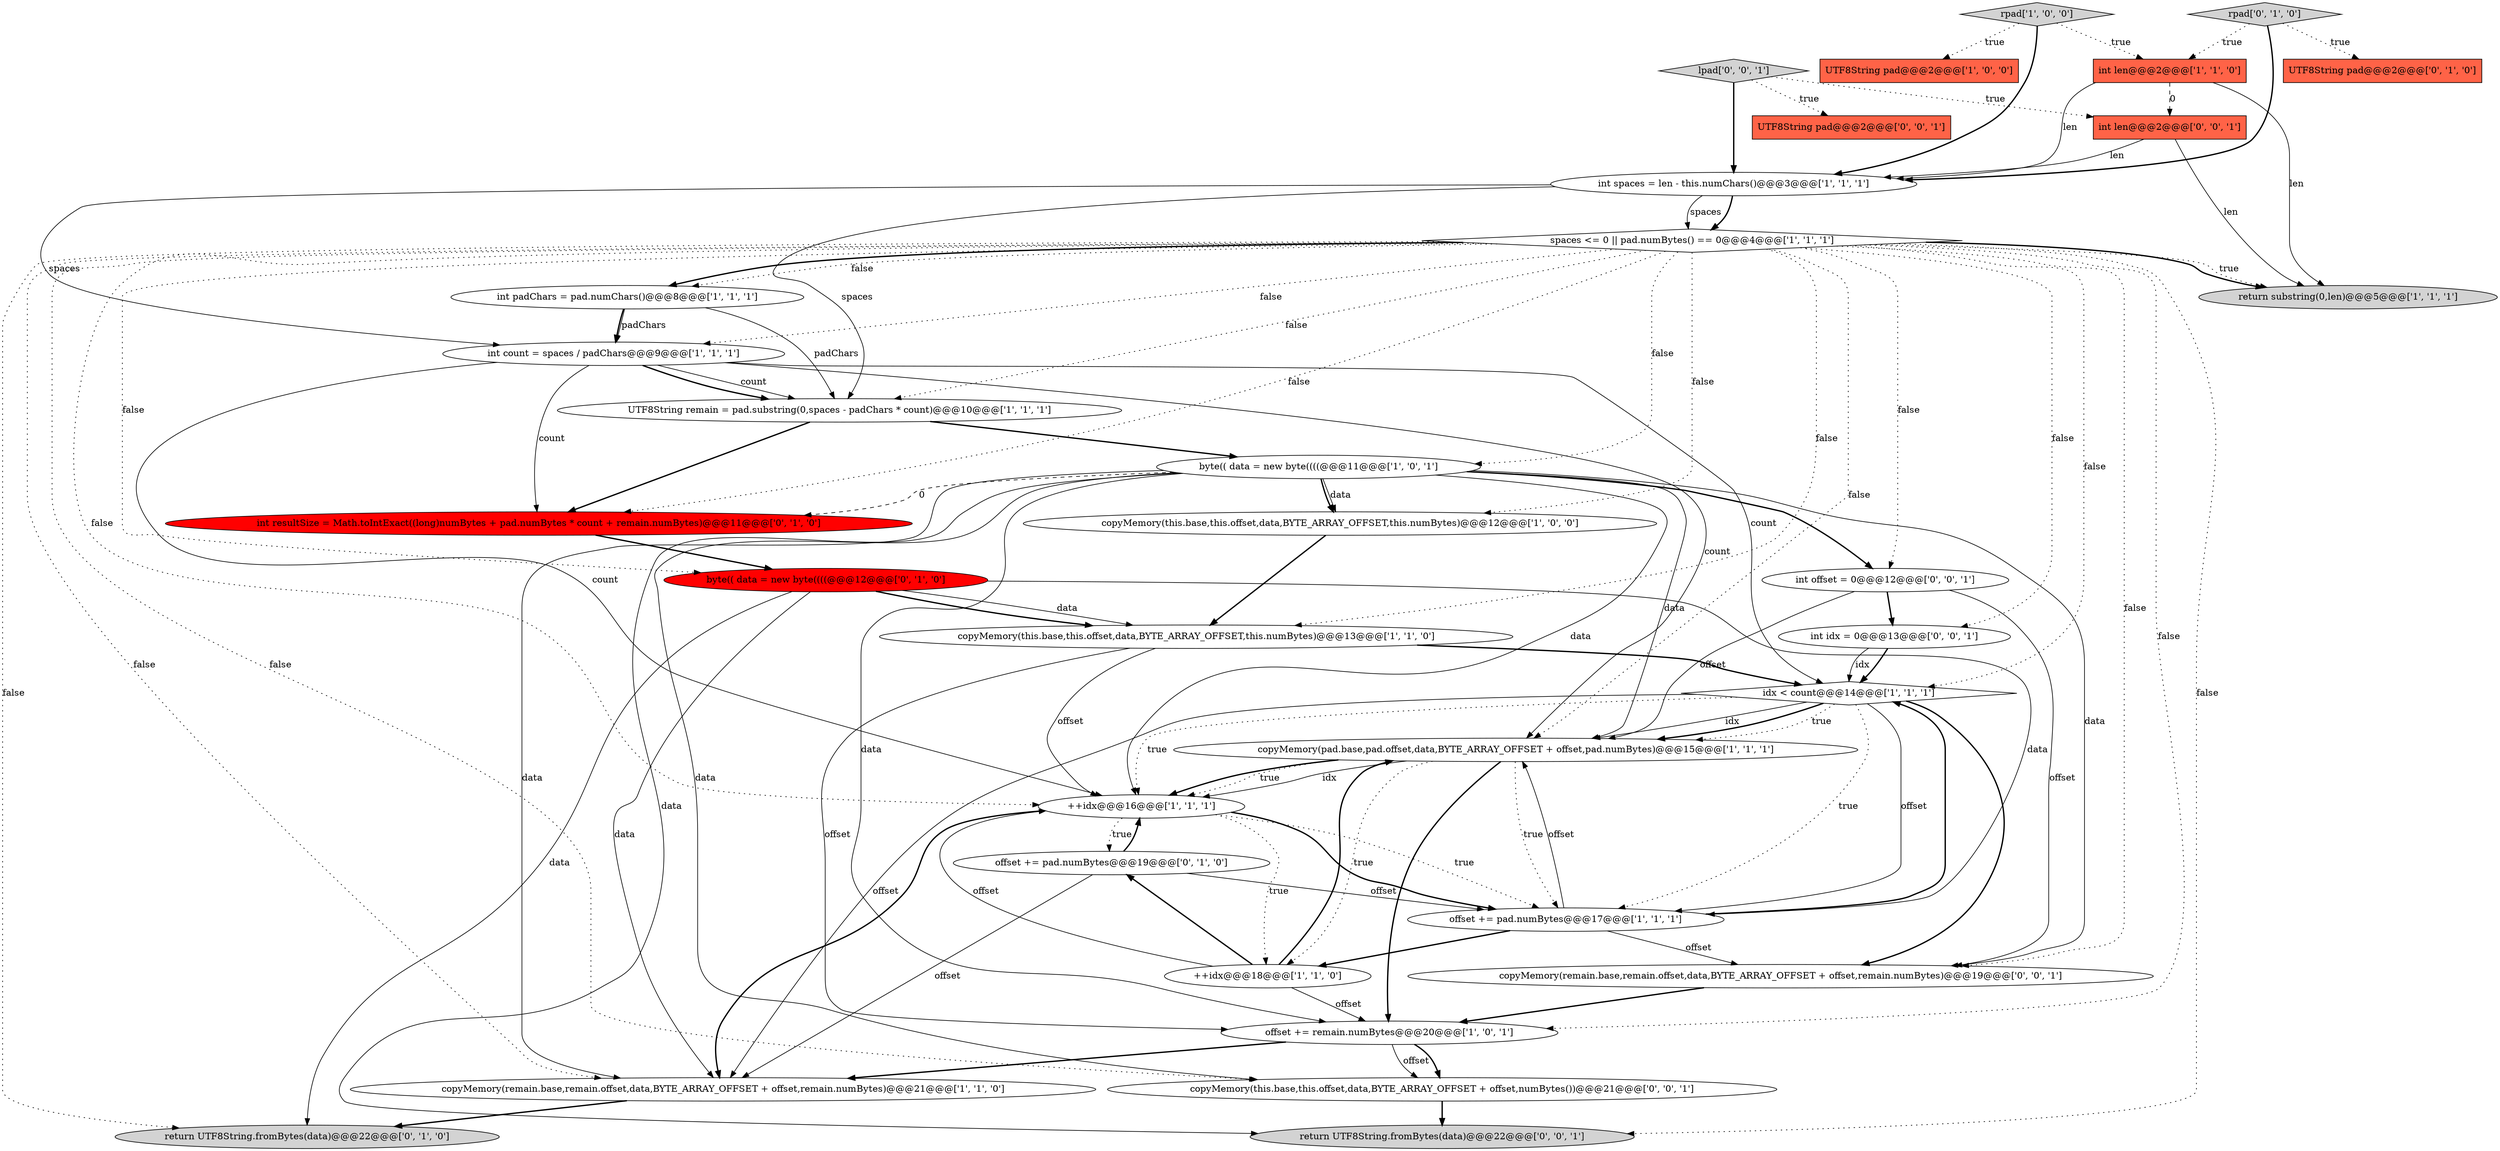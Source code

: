 digraph {
14 [style = filled, label = "byte(( data = new byte((((@@@11@@@['1', '0', '1']", fillcolor = white, shape = ellipse image = "AAA0AAABBB1BBB"];
27 [style = filled, label = "lpad['0', '0', '1']", fillcolor = lightgray, shape = diamond image = "AAA0AAABBB3BBB"];
7 [style = filled, label = "UTF8String pad@@@2@@@['1', '0', '0']", fillcolor = tomato, shape = box image = "AAA0AAABBB1BBB"];
8 [style = filled, label = "UTF8String remain = pad.substring(0,spaces - padChars * count)@@@10@@@['1', '1', '1']", fillcolor = white, shape = ellipse image = "AAA0AAABBB1BBB"];
10 [style = filled, label = "copyMemory(this.base,this.offset,data,BYTE_ARRAY_OFFSET,this.numBytes)@@@13@@@['1', '1', '0']", fillcolor = white, shape = ellipse image = "AAA0AAABBB1BBB"];
24 [style = filled, label = "int resultSize = Math.toIntExact((long)numBytes + pad.numBytes * count + remain.numBytes)@@@11@@@['0', '1', '0']", fillcolor = red, shape = ellipse image = "AAA1AAABBB2BBB"];
29 [style = filled, label = "int len@@@2@@@['0', '0', '1']", fillcolor = tomato, shape = box image = "AAA0AAABBB3BBB"];
11 [style = filled, label = "int padChars = pad.numChars()@@@8@@@['1', '1', '1']", fillcolor = white, shape = ellipse image = "AAA0AAABBB1BBB"];
32 [style = filled, label = "copyMemory(this.base,this.offset,data,BYTE_ARRAY_OFFSET + offset,numBytes())@@@21@@@['0', '0', '1']", fillcolor = white, shape = ellipse image = "AAA0AAABBB3BBB"];
30 [style = filled, label = "int idx = 0@@@13@@@['0', '0', '1']", fillcolor = white, shape = ellipse image = "AAA0AAABBB3BBB"];
12 [style = filled, label = "copyMemory(this.base,this.offset,data,BYTE_ARRAY_OFFSET,this.numBytes)@@@12@@@['1', '0', '0']", fillcolor = white, shape = ellipse image = "AAA0AAABBB1BBB"];
22 [style = filled, label = "byte(( data = new byte((((@@@12@@@['0', '1', '0']", fillcolor = red, shape = ellipse image = "AAA1AAABBB2BBB"];
23 [style = filled, label = "offset += pad.numBytes@@@19@@@['0', '1', '0']", fillcolor = white, shape = ellipse image = "AAA0AAABBB2BBB"];
21 [style = filled, label = "return UTF8String.fromBytes(data)@@@22@@@['0', '1', '0']", fillcolor = lightgray, shape = ellipse image = "AAA0AAABBB2BBB"];
18 [style = filled, label = "idx < count@@@14@@@['1', '1', '1']", fillcolor = white, shape = diamond image = "AAA0AAABBB1BBB"];
0 [style = filled, label = "spaces <= 0 || pad.numBytes() == 0@@@4@@@['1', '1', '1']", fillcolor = white, shape = diamond image = "AAA0AAABBB1BBB"];
19 [style = filled, label = "UTF8String pad@@@2@@@['0', '1', '0']", fillcolor = tomato, shape = box image = "AAA0AAABBB2BBB"];
17 [style = filled, label = "copyMemory(remain.base,remain.offset,data,BYTE_ARRAY_OFFSET + offset,remain.numBytes)@@@21@@@['1', '1', '0']", fillcolor = white, shape = ellipse image = "AAA0AAABBB1BBB"];
9 [style = filled, label = "int len@@@2@@@['1', '1', '0']", fillcolor = tomato, shape = box image = "AAA0AAABBB1BBB"];
31 [style = filled, label = "int offset = 0@@@12@@@['0', '0', '1']", fillcolor = white, shape = ellipse image = "AAA0AAABBB3BBB"];
15 [style = filled, label = "copyMemory(pad.base,pad.offset,data,BYTE_ARRAY_OFFSET + offset,pad.numBytes)@@@15@@@['1', '1', '1']", fillcolor = white, shape = ellipse image = "AAA0AAABBB1BBB"];
1 [style = filled, label = "++idx@@@16@@@['1', '1', '1']", fillcolor = white, shape = ellipse image = "AAA0AAABBB1BBB"];
4 [style = filled, label = "offset += remain.numBytes@@@20@@@['1', '0', '1']", fillcolor = white, shape = ellipse image = "AAA0AAABBB1BBB"];
26 [style = filled, label = "copyMemory(remain.base,remain.offset,data,BYTE_ARRAY_OFFSET + offset,remain.numBytes)@@@19@@@['0', '0', '1']", fillcolor = white, shape = ellipse image = "AAA0AAABBB3BBB"];
3 [style = filled, label = "int spaces = len - this.numChars()@@@3@@@['1', '1', '1']", fillcolor = white, shape = ellipse image = "AAA0AAABBB1BBB"];
6 [style = filled, label = "rpad['1', '0', '0']", fillcolor = lightgray, shape = diamond image = "AAA0AAABBB1BBB"];
28 [style = filled, label = "UTF8String pad@@@2@@@['0', '0', '1']", fillcolor = tomato, shape = box image = "AAA0AAABBB3BBB"];
2 [style = filled, label = "offset += pad.numBytes@@@17@@@['1', '1', '1']", fillcolor = white, shape = ellipse image = "AAA0AAABBB1BBB"];
16 [style = filled, label = "return substring(0,len)@@@5@@@['1', '1', '1']", fillcolor = lightgray, shape = ellipse image = "AAA0AAABBB1BBB"];
20 [style = filled, label = "rpad['0', '1', '0']", fillcolor = lightgray, shape = diamond image = "AAA0AAABBB2BBB"];
13 [style = filled, label = "int count = spaces / padChars@@@9@@@['1', '1', '1']", fillcolor = white, shape = ellipse image = "AAA0AAABBB1BBB"];
5 [style = filled, label = "++idx@@@18@@@['1', '1', '0']", fillcolor = white, shape = ellipse image = "AAA0AAABBB1BBB"];
25 [style = filled, label = "return UTF8String.fromBytes(data)@@@22@@@['0', '0', '1']", fillcolor = lightgray, shape = ellipse image = "AAA0AAABBB3BBB"];
14->24 [style = dashed, label="0"];
6->3 [style = bold, label=""];
4->32 [style = solid, label="offset"];
0->21 [style = dotted, label="false"];
14->26 [style = solid, label="data"];
18->15 [style = dotted, label="true"];
5->15 [style = bold, label=""];
31->26 [style = solid, label="offset"];
13->24 [style = solid, label="count"];
11->8 [style = solid, label="padChars"];
30->18 [style = bold, label=""];
9->3 [style = solid, label="len"];
0->32 [style = dotted, label="false"];
18->15 [style = solid, label="idx"];
0->30 [style = dotted, label="false"];
18->17 [style = solid, label="offset"];
29->3 [style = solid, label="len"];
12->10 [style = bold, label=""];
0->15 [style = dotted, label="false"];
11->13 [style = bold, label=""];
31->30 [style = bold, label=""];
2->26 [style = solid, label="offset"];
32->25 [style = bold, label=""];
0->14 [style = dotted, label="false"];
1->23 [style = dotted, label="true"];
13->8 [style = solid, label="count"];
29->16 [style = solid, label="len"];
17->21 [style = bold, label=""];
2->15 [style = solid, label="offset"];
14->15 [style = solid, label="data"];
0->31 [style = dotted, label="false"];
22->10 [style = solid, label="data"];
5->23 [style = bold, label=""];
22->17 [style = solid, label="data"];
15->2 [style = dotted, label="true"];
18->15 [style = bold, label=""];
2->18 [style = bold, label=""];
20->3 [style = bold, label=""];
26->4 [style = bold, label=""];
3->0 [style = bold, label=""];
1->17 [style = bold, label=""];
13->1 [style = solid, label="count"];
27->29 [style = dotted, label="true"];
6->7 [style = dotted, label="true"];
3->8 [style = solid, label="spaces"];
10->4 [style = solid, label="offset"];
22->21 [style = solid, label="data"];
0->13 [style = dotted, label="false"];
23->2 [style = solid, label="offset"];
31->15 [style = solid, label="offset"];
8->24 [style = bold, label=""];
15->5 [style = dotted, label="true"];
3->13 [style = solid, label="spaces"];
10->18 [style = bold, label=""];
14->12 [style = solid, label="data"];
0->16 [style = bold, label=""];
0->24 [style = dotted, label="false"];
5->1 [style = solid, label="offset"];
4->17 [style = bold, label=""];
0->8 [style = dotted, label="false"];
20->9 [style = dotted, label="true"];
18->1 [style = dotted, label="true"];
18->26 [style = bold, label=""];
0->25 [style = dotted, label="false"];
0->4 [style = dotted, label="false"];
8->14 [style = bold, label=""];
0->11 [style = bold, label=""];
0->17 [style = dotted, label="false"];
30->18 [style = solid, label="idx"];
15->1 [style = solid, label="idx"];
9->16 [style = solid, label="len"];
5->4 [style = solid, label="offset"];
0->11 [style = dotted, label="false"];
0->22 [style = dotted, label="false"];
6->9 [style = dotted, label="true"];
14->31 [style = bold, label=""];
22->10 [style = bold, label=""];
0->12 [style = dotted, label="false"];
1->2 [style = bold, label=""];
20->19 [style = dotted, label="true"];
0->16 [style = dotted, label="true"];
14->4 [style = solid, label="data"];
14->25 [style = solid, label="data"];
18->2 [style = dotted, label="true"];
2->5 [style = bold, label=""];
15->1 [style = bold, label=""];
0->10 [style = dotted, label="false"];
11->13 [style = solid, label="padChars"];
22->2 [style = solid, label="data"];
0->26 [style = dotted, label="false"];
13->15 [style = solid, label="count"];
23->17 [style = solid, label="offset"];
3->0 [style = solid, label="spaces"];
27->3 [style = bold, label=""];
0->18 [style = dotted, label="false"];
13->18 [style = solid, label="count"];
0->1 [style = dotted, label="false"];
24->22 [style = bold, label=""];
14->32 [style = solid, label="data"];
27->28 [style = dotted, label="true"];
18->2 [style = solid, label="offset"];
9->29 [style = dashed, label="0"];
15->1 [style = dotted, label="true"];
14->1 [style = solid, label="data"];
14->12 [style = bold, label=""];
10->1 [style = solid, label="offset"];
14->17 [style = solid, label="data"];
15->4 [style = bold, label=""];
23->1 [style = bold, label=""];
13->8 [style = bold, label=""];
1->2 [style = dotted, label="true"];
1->5 [style = dotted, label="true"];
4->32 [style = bold, label=""];
}
